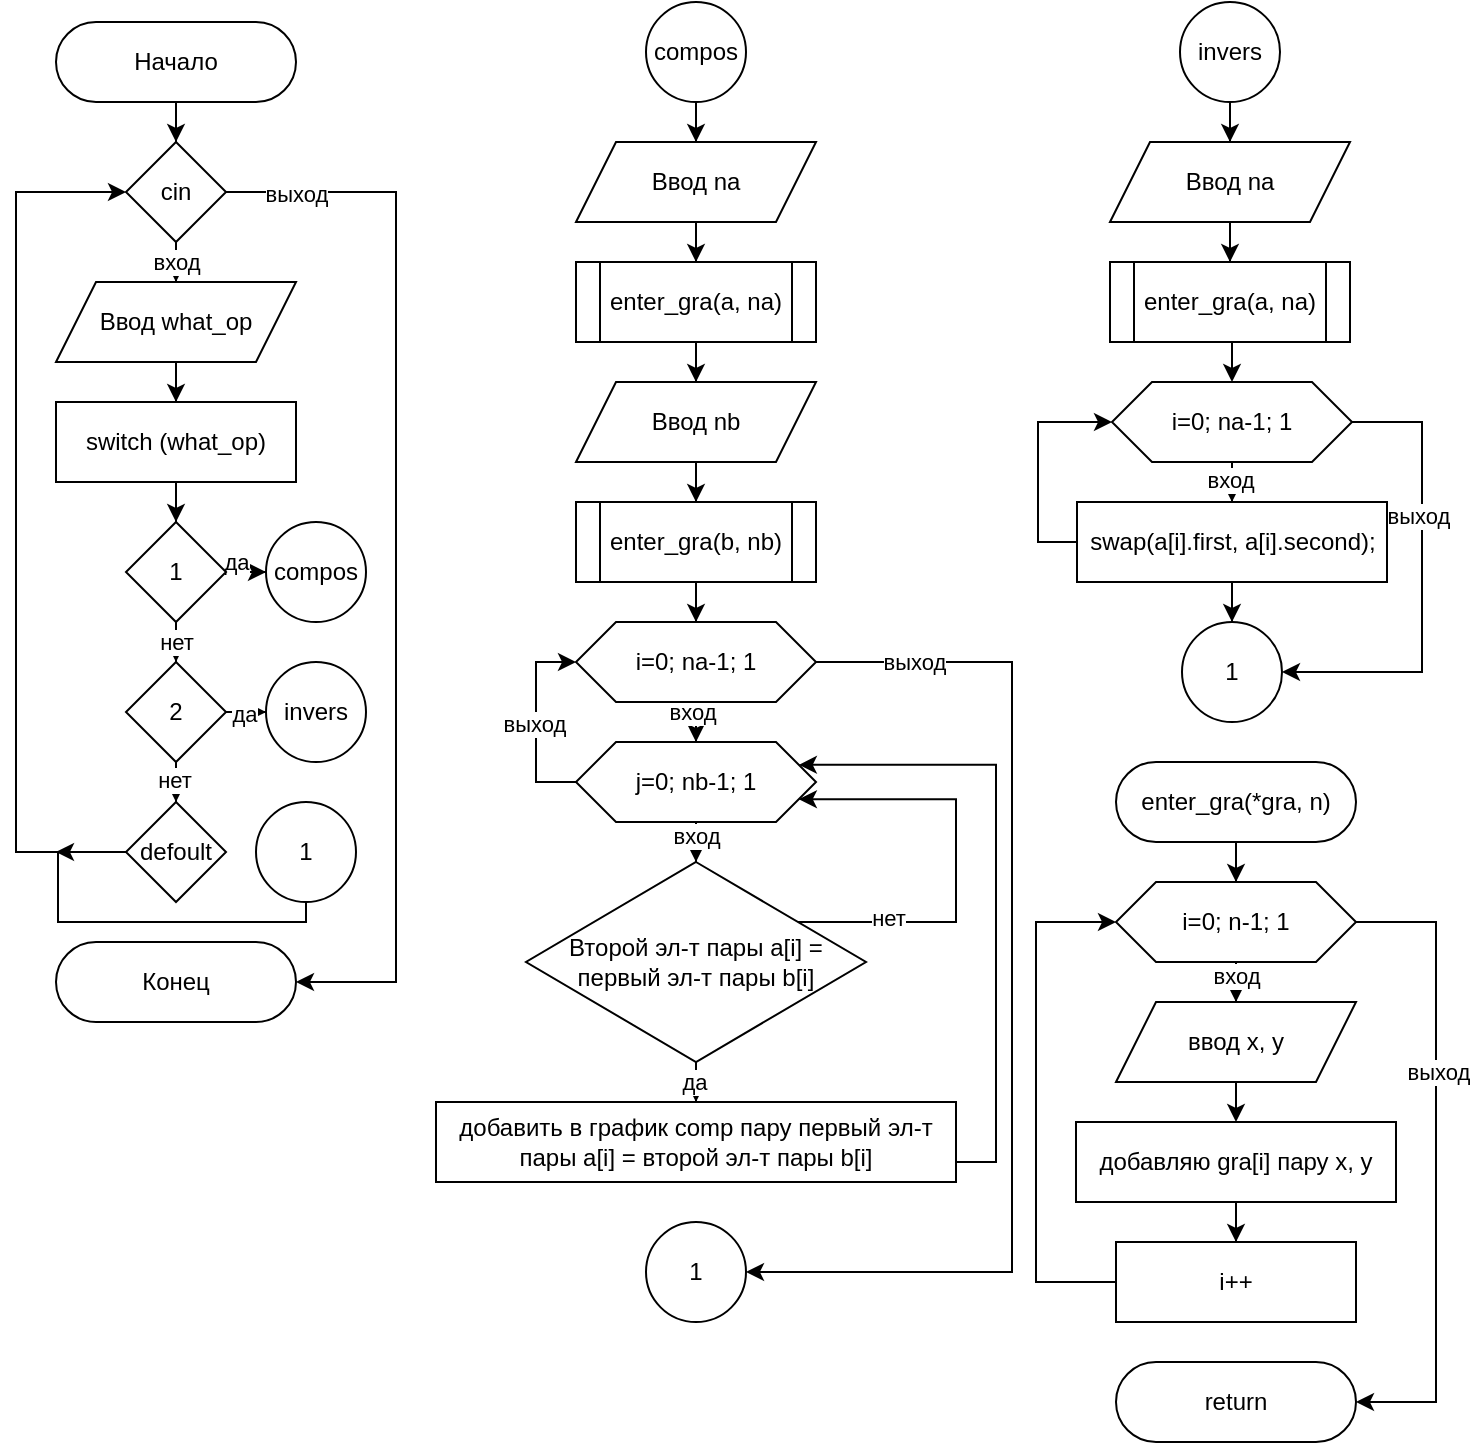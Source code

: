<mxfile version="24.8.3">
  <diagram id="C5RBs43oDa-KdzZeNtuy" name="Page-1">
    <mxGraphModel dx="1076" dy="597" grid="0" gridSize="10" guides="1" tooltips="1" connect="1" arrows="1" fold="1" page="0" pageScale="1" pageWidth="827" pageHeight="1169" math="0" shadow="0">
      <root>
        <mxCell id="WIyWlLk6GJQsqaUBKTNV-0" />
        <mxCell id="WIyWlLk6GJQsqaUBKTNV-1" parent="WIyWlLk6GJQsqaUBKTNV-0" />
        <mxCell id="LJI07mUxKh7Q_xS4_0Vs-19" style="edgeStyle=orthogonalEdgeStyle;rounded=0;orthogonalLoop=1;jettySize=auto;html=1;labelBackgroundColor=none;fontColor=default;" parent="WIyWlLk6GJQsqaUBKTNV-1" source="LJI07mUxKh7Q_xS4_0Vs-1" target="LJI07mUxKh7Q_xS4_0Vs-18" edge="1">
          <mxGeometry relative="1" as="geometry" />
        </mxCell>
        <mxCell id="LJI07mUxKh7Q_xS4_0Vs-1" value="Ввод what_op" style="shape=parallelogram;perimeter=parallelogramPerimeter;whiteSpace=wrap;html=1;fixedSize=1;rounded=0;labelBackgroundColor=none;" parent="WIyWlLk6GJQsqaUBKTNV-1" vertex="1">
          <mxGeometry x="70" y="170" width="120" height="40" as="geometry" />
        </mxCell>
        <mxCell id="LJI07mUxKh7Q_xS4_0Vs-23" style="edgeStyle=orthogonalEdgeStyle;rounded=0;orthogonalLoop=1;jettySize=auto;html=1;labelBackgroundColor=none;fontColor=default;" parent="WIyWlLk6GJQsqaUBKTNV-1" source="LJI07mUxKh7Q_xS4_0Vs-18" target="LJI07mUxKh7Q_xS4_0Vs-20" edge="1">
          <mxGeometry relative="1" as="geometry" />
        </mxCell>
        <mxCell id="LJI07mUxKh7Q_xS4_0Vs-18" value="switch (what_op)" style="rounded=0;whiteSpace=wrap;html=1;labelBackgroundColor=none;" parent="WIyWlLk6GJQsqaUBKTNV-1" vertex="1">
          <mxGeometry x="70" y="230" width="120" height="40" as="geometry" />
        </mxCell>
        <mxCell id="LJI07mUxKh7Q_xS4_0Vs-24" style="edgeStyle=orthogonalEdgeStyle;rounded=0;orthogonalLoop=1;jettySize=auto;html=1;labelBackgroundColor=none;fontColor=default;" parent="WIyWlLk6GJQsqaUBKTNV-1" source="LJI07mUxKh7Q_xS4_0Vs-20" target="LJI07mUxKh7Q_xS4_0Vs-21" edge="1">
          <mxGeometry relative="1" as="geometry" />
        </mxCell>
        <mxCell id="5GCPhKmFYs46bc2yyRkM-18" value="нет" style="edgeLabel;html=1;align=center;verticalAlign=middle;resizable=0;points=[];" vertex="1" connectable="0" parent="LJI07mUxKh7Q_xS4_0Vs-24">
          <mxGeometry x="0.673" relative="1" as="geometry">
            <mxPoint as="offset" />
          </mxGeometry>
        </mxCell>
        <mxCell id="LJI07mUxKh7Q_xS4_0Vs-143" style="edgeStyle=orthogonalEdgeStyle;rounded=0;orthogonalLoop=1;jettySize=auto;html=1;entryX=0;entryY=0.5;entryDx=0;entryDy=0;labelBackgroundColor=none;fontColor=default;" parent="WIyWlLk6GJQsqaUBKTNV-1" source="LJI07mUxKh7Q_xS4_0Vs-20" target="LJI07mUxKh7Q_xS4_0Vs-142" edge="1">
          <mxGeometry relative="1" as="geometry" />
        </mxCell>
        <mxCell id="5GCPhKmFYs46bc2yyRkM-17" value="да" style="edgeLabel;html=1;align=center;verticalAlign=middle;resizable=0;points=[];" vertex="1" connectable="0" parent="LJI07mUxKh7Q_xS4_0Vs-143">
          <mxGeometry x="0.165" y="-5" relative="1" as="geometry">
            <mxPoint as="offset" />
          </mxGeometry>
        </mxCell>
        <mxCell id="LJI07mUxKh7Q_xS4_0Vs-20" value="1" style="rhombus;whiteSpace=wrap;html=1;rounded=0;labelBackgroundColor=none;" parent="WIyWlLk6GJQsqaUBKTNV-1" vertex="1">
          <mxGeometry x="105" y="290" width="50" height="50" as="geometry" />
        </mxCell>
        <mxCell id="LJI07mUxKh7Q_xS4_0Vs-26" style="edgeStyle=orthogonalEdgeStyle;rounded=0;orthogonalLoop=1;jettySize=auto;html=1;labelBackgroundColor=none;fontColor=default;" parent="WIyWlLk6GJQsqaUBKTNV-1" source="LJI07mUxKh7Q_xS4_0Vs-21" target="LJI07mUxKh7Q_xS4_0Vs-25" edge="1">
          <mxGeometry relative="1" as="geometry" />
        </mxCell>
        <mxCell id="5GCPhKmFYs46bc2yyRkM-19" value="нет" style="edgeLabel;html=1;align=center;verticalAlign=middle;resizable=0;points=[];" vertex="1" connectable="0" parent="LJI07mUxKh7Q_xS4_0Vs-26">
          <mxGeometry x="0.621" y="-1" relative="1" as="geometry">
            <mxPoint as="offset" />
          </mxGeometry>
        </mxCell>
        <mxCell id="LJI07mUxKh7Q_xS4_0Vs-146" style="edgeStyle=orthogonalEdgeStyle;rounded=0;orthogonalLoop=1;jettySize=auto;html=1;entryX=0;entryY=0.5;entryDx=0;entryDy=0;labelBackgroundColor=none;fontColor=default;" parent="WIyWlLk6GJQsqaUBKTNV-1" source="LJI07mUxKh7Q_xS4_0Vs-21" target="LJI07mUxKh7Q_xS4_0Vs-144" edge="1">
          <mxGeometry relative="1" as="geometry" />
        </mxCell>
        <mxCell id="5GCPhKmFYs46bc2yyRkM-20" value="да" style="edgeLabel;html=1;align=center;verticalAlign=middle;resizable=0;points=[];" vertex="1" connectable="0" parent="LJI07mUxKh7Q_xS4_0Vs-146">
          <mxGeometry x="0.625" y="-1" relative="1" as="geometry">
            <mxPoint as="offset" />
          </mxGeometry>
        </mxCell>
        <mxCell id="LJI07mUxKh7Q_xS4_0Vs-21" value="2" style="rhombus;whiteSpace=wrap;html=1;rounded=0;labelBackgroundColor=none;" parent="WIyWlLk6GJQsqaUBKTNV-1" vertex="1">
          <mxGeometry x="105" y="360" width="50" height="50" as="geometry" />
        </mxCell>
        <mxCell id="LJI07mUxKh7Q_xS4_0Vs-27" style="edgeStyle=orthogonalEdgeStyle;rounded=0;orthogonalLoop=1;jettySize=auto;html=1;entryX=0;entryY=0.5;entryDx=0;entryDy=0;labelBackgroundColor=none;fontColor=default;" parent="WIyWlLk6GJQsqaUBKTNV-1" source="LJI07mUxKh7Q_xS4_0Vs-25" target="LJI07mUxKh7Q_xS4_0Vs-125" edge="1">
          <mxGeometry relative="1" as="geometry">
            <Array as="points">
              <mxPoint x="50" y="455" />
              <mxPoint x="50" y="125" />
            </Array>
          </mxGeometry>
        </mxCell>
        <mxCell id="LJI07mUxKh7Q_xS4_0Vs-25" value="defoult" style="rhombus;whiteSpace=wrap;html=1;rounded=0;labelBackgroundColor=none;" parent="WIyWlLk6GJQsqaUBKTNV-1" vertex="1">
          <mxGeometry x="105" y="430" width="50" height="50" as="geometry" />
        </mxCell>
        <mxCell id="5GCPhKmFYs46bc2yyRkM-5" style="edgeStyle=orthogonalEdgeStyle;rounded=0;orthogonalLoop=1;jettySize=auto;html=1;entryX=0.5;entryY=0;entryDx=0;entryDy=0;" edge="1" parent="WIyWlLk6GJQsqaUBKTNV-1" source="LJI07mUxKh7Q_xS4_0Vs-30" target="5GCPhKmFYs46bc2yyRkM-4">
          <mxGeometry relative="1" as="geometry" />
        </mxCell>
        <mxCell id="LJI07mUxKh7Q_xS4_0Vs-30" value="Ввод na" style="shape=parallelogram;perimeter=parallelogramPerimeter;whiteSpace=wrap;html=1;fixedSize=1;rounded=0;labelBackgroundColor=none;" parent="WIyWlLk6GJQsqaUBKTNV-1" vertex="1">
          <mxGeometry x="330" y="100" width="120" height="40" as="geometry" />
        </mxCell>
        <mxCell id="LJI07mUxKh7Q_xS4_0Vs-56" style="edgeStyle=orthogonalEdgeStyle;rounded=0;orthogonalLoop=1;jettySize=auto;html=1;exitX=0.5;exitY=1;exitDx=0;exitDy=0;entryX=0.5;entryY=0;entryDx=0;entryDy=0;labelBackgroundColor=none;fontColor=default;strokeColor=default;" parent="WIyWlLk6GJQsqaUBKTNV-1" source="LJI07mUxKh7Q_xS4_0Vs-48" target="LJI07mUxKh7Q_xS4_0Vs-49" edge="1">
          <mxGeometry relative="1" as="geometry" />
        </mxCell>
        <mxCell id="LJI07mUxKh7Q_xS4_0Vs-48" value="ввод x, y" style="shape=parallelogram;perimeter=parallelogramPerimeter;whiteSpace=wrap;html=1;fixedSize=1;rounded=0;labelBackgroundColor=none;strokeColor=default;" parent="WIyWlLk6GJQsqaUBKTNV-1" vertex="1">
          <mxGeometry x="600" y="530" width="120" height="40" as="geometry" />
        </mxCell>
        <mxCell id="LJI07mUxKh7Q_xS4_0Vs-57" style="edgeStyle=orthogonalEdgeStyle;rounded=0;orthogonalLoop=1;jettySize=auto;html=1;exitX=0.5;exitY=1;exitDx=0;exitDy=0;labelBackgroundColor=none;fontColor=default;strokeColor=default;" parent="WIyWlLk6GJQsqaUBKTNV-1" source="LJI07mUxKh7Q_xS4_0Vs-49" target="LJI07mUxKh7Q_xS4_0Vs-51" edge="1">
          <mxGeometry relative="1" as="geometry" />
        </mxCell>
        <mxCell id="LJI07mUxKh7Q_xS4_0Vs-49" value="добавляю gra[i] пару x, y" style="rounded=0;whiteSpace=wrap;html=1;labelBackgroundColor=none;strokeColor=default;" parent="WIyWlLk6GJQsqaUBKTNV-1" vertex="1">
          <mxGeometry x="580" y="590" width="160" height="40" as="geometry" />
        </mxCell>
        <mxCell id="LJI07mUxKh7Q_xS4_0Vs-94" style="edgeStyle=orthogonalEdgeStyle;rounded=0;orthogonalLoop=1;jettySize=auto;html=1;entryX=0;entryY=0.5;entryDx=0;entryDy=0;labelBackgroundColor=none;fontColor=default;strokeColor=default;" parent="WIyWlLk6GJQsqaUBKTNV-1" source="LJI07mUxKh7Q_xS4_0Vs-51" target="LJI07mUxKh7Q_xS4_0Vs-91" edge="1">
          <mxGeometry relative="1" as="geometry">
            <Array as="points">
              <mxPoint x="560" y="670" />
              <mxPoint x="560" y="490" />
            </Array>
          </mxGeometry>
        </mxCell>
        <mxCell id="LJI07mUxKh7Q_xS4_0Vs-51" value="i++" style="rounded=0;whiteSpace=wrap;html=1;labelBackgroundColor=none;strokeColor=default;" parent="WIyWlLk6GJQsqaUBKTNV-1" vertex="1">
          <mxGeometry x="600" y="650" width="120" height="40" as="geometry" />
        </mxCell>
        <mxCell id="LJI07mUxKh7Q_xS4_0Vs-93" style="edgeStyle=orthogonalEdgeStyle;rounded=0;orthogonalLoop=1;jettySize=auto;html=1;entryX=0.5;entryY=0;entryDx=0;entryDy=0;labelBackgroundColor=none;fontColor=default;strokeColor=default;" parent="WIyWlLk6GJQsqaUBKTNV-1" source="LJI07mUxKh7Q_xS4_0Vs-91" target="LJI07mUxKh7Q_xS4_0Vs-48" edge="1">
          <mxGeometry relative="1" as="geometry" />
        </mxCell>
        <mxCell id="5GCPhKmFYs46bc2yyRkM-29" value="вход" style="edgeLabel;html=1;align=center;verticalAlign=middle;resizable=0;points=[];" vertex="1" connectable="0" parent="LJI07mUxKh7Q_xS4_0Vs-93">
          <mxGeometry x="-0.791" relative="1" as="geometry">
            <mxPoint as="offset" />
          </mxGeometry>
        </mxCell>
        <mxCell id="5GCPhKmFYs46bc2yyRkM-3" style="edgeStyle=orthogonalEdgeStyle;rounded=0;orthogonalLoop=1;jettySize=auto;html=1;entryX=1;entryY=0.5;entryDx=0;entryDy=0;strokeColor=default;" edge="1" parent="WIyWlLk6GJQsqaUBKTNV-1" source="LJI07mUxKh7Q_xS4_0Vs-91" target="5GCPhKmFYs46bc2yyRkM-2">
          <mxGeometry relative="1" as="geometry">
            <Array as="points">
              <mxPoint x="760" y="490" />
              <mxPoint x="760" y="730" />
            </Array>
          </mxGeometry>
        </mxCell>
        <mxCell id="5GCPhKmFYs46bc2yyRkM-15" value="выход" style="edgeLabel;html=1;align=center;verticalAlign=middle;resizable=0;points=[];" vertex="1" connectable="0" parent="5GCPhKmFYs46bc2yyRkM-3">
          <mxGeometry x="-0.285" y="1" relative="1" as="geometry">
            <mxPoint as="offset" />
          </mxGeometry>
        </mxCell>
        <mxCell id="LJI07mUxKh7Q_xS4_0Vs-91" value="i=0; n-1; 1" style="shape=hexagon;perimeter=hexagonPerimeter2;whiteSpace=wrap;html=1;fixedSize=1;rounded=0;labelBackgroundColor=none;strokeColor=default;" parent="WIyWlLk6GJQsqaUBKTNV-1" vertex="1">
          <mxGeometry x="600" y="470" width="120" height="40" as="geometry" />
        </mxCell>
        <mxCell id="LJI07mUxKh7Q_xS4_0Vs-101" style="edgeStyle=orthogonalEdgeStyle;rounded=0;orthogonalLoop=1;jettySize=auto;html=1;entryX=0.5;entryY=0;entryDx=0;entryDy=0;labelBackgroundColor=none;fontColor=default;" parent="WIyWlLk6GJQsqaUBKTNV-1" source="LJI07mUxKh7Q_xS4_0Vs-97" target="LJI07mUxKh7Q_xS4_0Vs-100" edge="1">
          <mxGeometry relative="1" as="geometry" />
        </mxCell>
        <mxCell id="5GCPhKmFYs46bc2yyRkM-22" value="вход" style="edgeLabel;html=1;align=center;verticalAlign=middle;resizable=0;points=[];" vertex="1" connectable="0" parent="LJI07mUxKh7Q_xS4_0Vs-101">
          <mxGeometry x="0.488" y="-2" relative="1" as="geometry">
            <mxPoint as="offset" />
          </mxGeometry>
        </mxCell>
        <mxCell id="5GCPhKmFYs46bc2yyRkM-27" style="edgeStyle=orthogonalEdgeStyle;rounded=0;orthogonalLoop=1;jettySize=auto;html=1;" edge="1" parent="WIyWlLk6GJQsqaUBKTNV-1" source="LJI07mUxKh7Q_xS4_0Vs-97" target="nSjg71wjYDWN-kFWa40a-53">
          <mxGeometry relative="1" as="geometry">
            <Array as="points">
              <mxPoint x="548" y="360" />
              <mxPoint x="548" y="665" />
            </Array>
          </mxGeometry>
        </mxCell>
        <mxCell id="5GCPhKmFYs46bc2yyRkM-28" value="выход" style="edgeLabel;html=1;align=center;verticalAlign=middle;resizable=0;points=[];" vertex="1" connectable="0" parent="5GCPhKmFYs46bc2yyRkM-27">
          <mxGeometry x="-0.817" relative="1" as="geometry">
            <mxPoint as="offset" />
          </mxGeometry>
        </mxCell>
        <mxCell id="LJI07mUxKh7Q_xS4_0Vs-97" value="i=0; na-1; 1" style="shape=hexagon;perimeter=hexagonPerimeter2;whiteSpace=wrap;html=1;fixedSize=1;rounded=0;labelBackgroundColor=none;" parent="WIyWlLk6GJQsqaUBKTNV-1" vertex="1">
          <mxGeometry x="330" y="340" width="120" height="40" as="geometry" />
        </mxCell>
        <mxCell id="LJI07mUxKh7Q_xS4_0Vs-104" style="edgeStyle=orthogonalEdgeStyle;rounded=0;orthogonalLoop=1;jettySize=auto;html=1;entryX=0.5;entryY=0;entryDx=0;entryDy=0;labelBackgroundColor=none;fontColor=default;" parent="WIyWlLk6GJQsqaUBKTNV-1" source="LJI07mUxKh7Q_xS4_0Vs-100" target="LJI07mUxKh7Q_xS4_0Vs-103" edge="1">
          <mxGeometry relative="1" as="geometry" />
        </mxCell>
        <mxCell id="5GCPhKmFYs46bc2yyRkM-23" value="вход" style="edgeLabel;html=1;align=center;verticalAlign=middle;resizable=0;points=[];" vertex="1" connectable="0" parent="LJI07mUxKh7Q_xS4_0Vs-104">
          <mxGeometry x="0.57" relative="1" as="geometry">
            <mxPoint as="offset" />
          </mxGeometry>
        </mxCell>
        <mxCell id="LJI07mUxKh7Q_xS4_0Vs-118" style="edgeStyle=orthogonalEdgeStyle;rounded=0;orthogonalLoop=1;jettySize=auto;html=1;exitX=0;exitY=0.5;exitDx=0;exitDy=0;entryX=0;entryY=0.5;entryDx=0;entryDy=0;labelBackgroundColor=none;fontColor=default;" parent="WIyWlLk6GJQsqaUBKTNV-1" source="LJI07mUxKh7Q_xS4_0Vs-100" target="LJI07mUxKh7Q_xS4_0Vs-97" edge="1">
          <mxGeometry relative="1" as="geometry" />
        </mxCell>
        <mxCell id="5GCPhKmFYs46bc2yyRkM-21" value="выход" style="edgeLabel;html=1;align=center;verticalAlign=middle;resizable=0;points=[];" vertex="1" connectable="0" parent="LJI07mUxKh7Q_xS4_0Vs-118">
          <mxGeometry x="-0.02" y="1" relative="1" as="geometry">
            <mxPoint as="offset" />
          </mxGeometry>
        </mxCell>
        <mxCell id="LJI07mUxKh7Q_xS4_0Vs-100" value="j=0; nb-1; 1" style="shape=hexagon;perimeter=hexagonPerimeter2;whiteSpace=wrap;html=1;fixedSize=1;rounded=0;labelBackgroundColor=none;" parent="WIyWlLk6GJQsqaUBKTNV-1" vertex="1">
          <mxGeometry x="330" y="400" width="120" height="40" as="geometry" />
        </mxCell>
        <mxCell id="LJI07mUxKh7Q_xS4_0Vs-107" style="edgeStyle=orthogonalEdgeStyle;rounded=0;orthogonalLoop=1;jettySize=auto;html=1;entryX=0.5;entryY=0;entryDx=0;entryDy=0;labelBackgroundColor=none;fontColor=default;" parent="WIyWlLk6GJQsqaUBKTNV-1" source="LJI07mUxKh7Q_xS4_0Vs-103" target="LJI07mUxKh7Q_xS4_0Vs-106" edge="1">
          <mxGeometry relative="1" as="geometry" />
        </mxCell>
        <mxCell id="5GCPhKmFYs46bc2yyRkM-25" value="да" style="edgeLabel;html=1;align=center;verticalAlign=middle;resizable=0;points=[];" vertex="1" connectable="0" parent="LJI07mUxKh7Q_xS4_0Vs-107">
          <mxGeometry x="0.665" y="-1" relative="1" as="geometry">
            <mxPoint as="offset" />
          </mxGeometry>
        </mxCell>
        <mxCell id="LJI07mUxKh7Q_xS4_0Vs-117" style="edgeStyle=orthogonalEdgeStyle;rounded=0;orthogonalLoop=1;jettySize=auto;html=1;entryX=1;entryY=0.75;entryDx=0;entryDy=0;labelBackgroundColor=none;fontColor=default;" parent="WIyWlLk6GJQsqaUBKTNV-1" source="LJI07mUxKh7Q_xS4_0Vs-103" target="LJI07mUxKh7Q_xS4_0Vs-100" edge="1">
          <mxGeometry relative="1" as="geometry">
            <Array as="points">
              <mxPoint x="520" y="490" />
              <mxPoint x="520" y="429" />
            </Array>
          </mxGeometry>
        </mxCell>
        <mxCell id="5GCPhKmFYs46bc2yyRkM-24" value="нет" style="edgeLabel;html=1;align=center;verticalAlign=middle;resizable=0;points=[];" vertex="1" connectable="0" parent="LJI07mUxKh7Q_xS4_0Vs-117">
          <mxGeometry x="-0.59" y="2" relative="1" as="geometry">
            <mxPoint as="offset" />
          </mxGeometry>
        </mxCell>
        <mxCell id="LJI07mUxKh7Q_xS4_0Vs-103" value="Второй эл-т пары&amp;nbsp;&lt;span style=&quot;background-color: initial;&quot;&gt;a[i] = первый эл-т пары b[i]&lt;/span&gt;" style="rhombus;whiteSpace=wrap;html=1;rounded=0;labelBackgroundColor=none;" parent="WIyWlLk6GJQsqaUBKTNV-1" vertex="1">
          <mxGeometry x="305" y="460" width="170" height="100" as="geometry" />
        </mxCell>
        <mxCell id="LJI07mUxKh7Q_xS4_0Vs-105" style="edgeStyle=orthogonalEdgeStyle;rounded=0;orthogonalLoop=1;jettySize=auto;html=1;exitX=0.5;exitY=1;exitDx=0;exitDy=0;labelBackgroundColor=none;fontColor=default;" parent="WIyWlLk6GJQsqaUBKTNV-1" source="LJI07mUxKh7Q_xS4_0Vs-103" target="LJI07mUxKh7Q_xS4_0Vs-103" edge="1">
          <mxGeometry relative="1" as="geometry" />
        </mxCell>
        <mxCell id="LJI07mUxKh7Q_xS4_0Vs-116" style="edgeStyle=orthogonalEdgeStyle;rounded=0;orthogonalLoop=1;jettySize=auto;html=1;entryX=1;entryY=0.25;entryDx=0;entryDy=0;labelBackgroundColor=none;fontColor=default;" parent="WIyWlLk6GJQsqaUBKTNV-1" source="LJI07mUxKh7Q_xS4_0Vs-106" target="LJI07mUxKh7Q_xS4_0Vs-100" edge="1">
          <mxGeometry relative="1" as="geometry">
            <mxPoint x="560" y="400" as="targetPoint" />
            <Array as="points">
              <mxPoint x="540" y="610" />
              <mxPoint x="540" y="411" />
            </Array>
          </mxGeometry>
        </mxCell>
        <mxCell id="LJI07mUxKh7Q_xS4_0Vs-106" value="добавить в график comp пару первый эл-т пары a[i] = второй эл-т пары b[i]" style="rounded=0;whiteSpace=wrap;html=1;labelBackgroundColor=none;" parent="WIyWlLk6GJQsqaUBKTNV-1" vertex="1">
          <mxGeometry x="260" y="580" width="260" height="40" as="geometry" />
        </mxCell>
        <mxCell id="LJI07mUxKh7Q_xS4_0Vs-127" style="edgeStyle=orthogonalEdgeStyle;rounded=0;orthogonalLoop=1;jettySize=auto;html=1;entryX=0.5;entryY=0;entryDx=0;entryDy=0;labelBackgroundColor=none;fontColor=default;" parent="WIyWlLk6GJQsqaUBKTNV-1" source="LJI07mUxKh7Q_xS4_0Vs-125" target="LJI07mUxKh7Q_xS4_0Vs-1" edge="1">
          <mxGeometry relative="1" as="geometry" />
        </mxCell>
        <mxCell id="5GCPhKmFYs46bc2yyRkM-32" value="вход" style="edgeLabel;html=1;align=center;verticalAlign=middle;resizable=0;points=[];" vertex="1" connectable="0" parent="LJI07mUxKh7Q_xS4_0Vs-127">
          <mxGeometry x="0.648" relative="1" as="geometry">
            <mxPoint as="offset" />
          </mxGeometry>
        </mxCell>
        <mxCell id="nSjg71wjYDWN-kFWa40a-122" style="edgeStyle=orthogonalEdgeStyle;rounded=0;orthogonalLoop=1;jettySize=auto;html=1;entryX=1;entryY=0.5;entryDx=0;entryDy=0;" parent="WIyWlLk6GJQsqaUBKTNV-1" source="LJI07mUxKh7Q_xS4_0Vs-125" target="nSjg71wjYDWN-kFWa40a-121" edge="1">
          <mxGeometry relative="1" as="geometry">
            <Array as="points">
              <mxPoint x="240" y="125" />
              <mxPoint x="240" y="520" />
            </Array>
          </mxGeometry>
        </mxCell>
        <mxCell id="5GCPhKmFYs46bc2yyRkM-31" value="выход" style="edgeLabel;html=1;align=center;verticalAlign=middle;resizable=0;points=[];" vertex="1" connectable="0" parent="nSjg71wjYDWN-kFWa40a-122">
          <mxGeometry x="-0.868" y="-1" relative="1" as="geometry">
            <mxPoint as="offset" />
          </mxGeometry>
        </mxCell>
        <mxCell id="LJI07mUxKh7Q_xS4_0Vs-125" value="cin" style="rhombus;whiteSpace=wrap;html=1;rounded=0;labelBackgroundColor=none;" parent="WIyWlLk6GJQsqaUBKTNV-1" vertex="1">
          <mxGeometry x="105" y="100" width="50" height="50" as="geometry" />
        </mxCell>
        <mxCell id="LJI07mUxKh7Q_xS4_0Vs-141" style="edgeStyle=orthogonalEdgeStyle;rounded=0;orthogonalLoop=1;jettySize=auto;html=1;entryX=0.5;entryY=0;entryDx=0;entryDy=0;labelBackgroundColor=none;fontColor=default;" parent="WIyWlLk6GJQsqaUBKTNV-1" source="LJI07mUxKh7Q_xS4_0Vs-140" target="LJI07mUxKh7Q_xS4_0Vs-30" edge="1">
          <mxGeometry relative="1" as="geometry" />
        </mxCell>
        <mxCell id="LJI07mUxKh7Q_xS4_0Vs-140" value="compos" style="ellipse;whiteSpace=wrap;html=1;aspect=fixed;rounded=0;labelBackgroundColor=none;" parent="WIyWlLk6GJQsqaUBKTNV-1" vertex="1">
          <mxGeometry x="365" y="30" width="50" height="50" as="geometry" />
        </mxCell>
        <mxCell id="LJI07mUxKh7Q_xS4_0Vs-142" value="compos" style="ellipse;whiteSpace=wrap;html=1;aspect=fixed;rounded=0;labelBackgroundColor=none;" parent="WIyWlLk6GJQsqaUBKTNV-1" vertex="1">
          <mxGeometry x="175" y="290" width="50" height="50" as="geometry" />
        </mxCell>
        <mxCell id="LJI07mUxKh7Q_xS4_0Vs-144" value="invers" style="ellipse;whiteSpace=wrap;html=1;aspect=fixed;rounded=0;labelBackgroundColor=none;" parent="WIyWlLk6GJQsqaUBKTNV-1" vertex="1">
          <mxGeometry x="175" y="360" width="50" height="50" as="geometry" />
        </mxCell>
        <mxCell id="LJI07mUxKh7Q_xS4_0Vs-152" style="edgeStyle=orthogonalEdgeStyle;rounded=0;orthogonalLoop=1;jettySize=auto;html=1;entryX=0.5;entryY=0;entryDx=0;entryDy=0;labelBackgroundColor=none;fontColor=default;" parent="WIyWlLk6GJQsqaUBKTNV-1" source="LJI07mUxKh7Q_xS4_0Vs-149" target="LJI07mUxKh7Q_xS4_0Vs-150" edge="1">
          <mxGeometry relative="1" as="geometry" />
        </mxCell>
        <mxCell id="LJI07mUxKh7Q_xS4_0Vs-149" value="invers" style="ellipse;whiteSpace=wrap;html=1;aspect=fixed;rounded=0;labelBackgroundColor=none;" parent="WIyWlLk6GJQsqaUBKTNV-1" vertex="1">
          <mxGeometry x="632" y="30" width="50" height="50" as="geometry" />
        </mxCell>
        <mxCell id="5GCPhKmFYs46bc2yyRkM-12" style="edgeStyle=orthogonalEdgeStyle;rounded=0;orthogonalLoop=1;jettySize=auto;html=1;entryX=0.5;entryY=0;entryDx=0;entryDy=0;" edge="1" parent="WIyWlLk6GJQsqaUBKTNV-1" source="LJI07mUxKh7Q_xS4_0Vs-150" target="5GCPhKmFYs46bc2yyRkM-11">
          <mxGeometry relative="1" as="geometry" />
        </mxCell>
        <mxCell id="LJI07mUxKh7Q_xS4_0Vs-150" value="Ввод na" style="shape=parallelogram;perimeter=parallelogramPerimeter;whiteSpace=wrap;html=1;fixedSize=1;rounded=0;labelBackgroundColor=none;" parent="WIyWlLk6GJQsqaUBKTNV-1" vertex="1">
          <mxGeometry x="597" y="100" width="120" height="40" as="geometry" />
        </mxCell>
        <mxCell id="nSjg71wjYDWN-kFWa40a-53" value="1" style="ellipse;whiteSpace=wrap;html=1;aspect=fixed;rounded=0;labelBackgroundColor=none;" parent="WIyWlLk6GJQsqaUBKTNV-1" vertex="1">
          <mxGeometry x="365" y="640" width="50" height="50" as="geometry" />
        </mxCell>
        <mxCell id="nSjg71wjYDWN-kFWa40a-108" style="edgeStyle=orthogonalEdgeStyle;rounded=0;orthogonalLoop=1;jettySize=auto;html=1;" parent="WIyWlLk6GJQsqaUBKTNV-1" source="nSjg71wjYDWN-kFWa40a-106" edge="1">
          <mxGeometry relative="1" as="geometry">
            <mxPoint x="70" y="455" as="targetPoint" />
            <Array as="points">
              <mxPoint x="195" y="490" />
              <mxPoint x="71" y="490" />
              <mxPoint x="71" y="455" />
            </Array>
          </mxGeometry>
        </mxCell>
        <mxCell id="nSjg71wjYDWN-kFWa40a-106" value="1" style="ellipse;whiteSpace=wrap;html=1;aspect=fixed;rounded=0;labelBackgroundColor=none;" parent="WIyWlLk6GJQsqaUBKTNV-1" vertex="1">
          <mxGeometry x="170" y="430" width="50" height="50" as="geometry" />
        </mxCell>
        <mxCell id="nSjg71wjYDWN-kFWa40a-112" style="edgeStyle=orthogonalEdgeStyle;rounded=0;orthogonalLoop=1;jettySize=auto;html=1;entryX=0.5;entryY=0;entryDx=0;entryDy=0;" parent="WIyWlLk6GJQsqaUBKTNV-1" source="nSjg71wjYDWN-kFWa40a-109" target="nSjg71wjYDWN-kFWa40a-111" edge="1">
          <mxGeometry relative="1" as="geometry" />
        </mxCell>
        <mxCell id="5GCPhKmFYs46bc2yyRkM-30" value="вход" style="edgeLabel;html=1;align=center;verticalAlign=middle;resizable=0;points=[];" vertex="1" connectable="0" parent="nSjg71wjYDWN-kFWa40a-112">
          <mxGeometry x="0.034" y="1" relative="1" as="geometry">
            <mxPoint as="offset" />
          </mxGeometry>
        </mxCell>
        <mxCell id="nSjg71wjYDWN-kFWa40a-118" style="edgeStyle=orthogonalEdgeStyle;rounded=0;orthogonalLoop=1;jettySize=auto;html=1;entryX=1;entryY=0.5;entryDx=0;entryDy=0;" parent="WIyWlLk6GJQsqaUBKTNV-1" source="nSjg71wjYDWN-kFWa40a-109" target="nSjg71wjYDWN-kFWa40a-116" edge="1">
          <mxGeometry relative="1" as="geometry">
            <Array as="points">
              <mxPoint x="753" y="240" />
              <mxPoint x="753" y="365" />
            </Array>
          </mxGeometry>
        </mxCell>
        <mxCell id="5GCPhKmFYs46bc2yyRkM-16" value="выход" style="edgeLabel;html=1;align=center;verticalAlign=middle;resizable=0;points=[];" vertex="1" connectable="0" parent="nSjg71wjYDWN-kFWa40a-118">
          <mxGeometry x="-0.288" y="-2" relative="1" as="geometry">
            <mxPoint as="offset" />
          </mxGeometry>
        </mxCell>
        <mxCell id="nSjg71wjYDWN-kFWa40a-109" value="i=0; na-1; 1" style="shape=hexagon;perimeter=hexagonPerimeter2;whiteSpace=wrap;html=1;fixedSize=1;rounded=0;labelBackgroundColor=none;" parent="WIyWlLk6GJQsqaUBKTNV-1" vertex="1">
          <mxGeometry x="598" y="220" width="120" height="40" as="geometry" />
        </mxCell>
        <mxCell id="nSjg71wjYDWN-kFWa40a-114" style="edgeStyle=orthogonalEdgeStyle;rounded=0;orthogonalLoop=1;jettySize=auto;html=1;entryX=0;entryY=0.5;entryDx=0;entryDy=0;" parent="WIyWlLk6GJQsqaUBKTNV-1" source="nSjg71wjYDWN-kFWa40a-111" target="nSjg71wjYDWN-kFWa40a-109" edge="1">
          <mxGeometry relative="1" as="geometry">
            <Array as="points">
              <mxPoint x="561" y="300" />
              <mxPoint x="561" y="240" />
            </Array>
          </mxGeometry>
        </mxCell>
        <mxCell id="nSjg71wjYDWN-kFWa40a-117" style="edgeStyle=orthogonalEdgeStyle;rounded=0;orthogonalLoop=1;jettySize=auto;html=1;entryX=0.5;entryY=0;entryDx=0;entryDy=0;" parent="WIyWlLk6GJQsqaUBKTNV-1" source="nSjg71wjYDWN-kFWa40a-111" target="nSjg71wjYDWN-kFWa40a-116" edge="1">
          <mxGeometry relative="1" as="geometry" />
        </mxCell>
        <mxCell id="nSjg71wjYDWN-kFWa40a-111" value="swap(a[i].first, a[i].second);" style="rounded=0;whiteSpace=wrap;html=1;labelBackgroundColor=none;" parent="WIyWlLk6GJQsqaUBKTNV-1" vertex="1">
          <mxGeometry x="580.5" y="280" width="155" height="40" as="geometry" />
        </mxCell>
        <mxCell id="nSjg71wjYDWN-kFWa40a-116" value="1" style="ellipse;whiteSpace=wrap;html=1;aspect=fixed;rounded=0;labelBackgroundColor=none;" parent="WIyWlLk6GJQsqaUBKTNV-1" vertex="1">
          <mxGeometry x="633" y="340" width="50" height="50" as="geometry" />
        </mxCell>
        <mxCell id="nSjg71wjYDWN-kFWa40a-120" style="edgeStyle=orthogonalEdgeStyle;rounded=0;orthogonalLoop=1;jettySize=auto;html=1;entryX=0.5;entryY=0;entryDx=0;entryDy=0;" parent="WIyWlLk6GJQsqaUBKTNV-1" source="nSjg71wjYDWN-kFWa40a-119" target="LJI07mUxKh7Q_xS4_0Vs-125" edge="1">
          <mxGeometry relative="1" as="geometry" />
        </mxCell>
        <mxCell id="nSjg71wjYDWN-kFWa40a-119" value="Начало" style="rounded=1;whiteSpace=wrap;html=1;arcSize=50;" parent="WIyWlLk6GJQsqaUBKTNV-1" vertex="1">
          <mxGeometry x="70" y="40" width="120" height="40" as="geometry" />
        </mxCell>
        <mxCell id="nSjg71wjYDWN-kFWa40a-121" value="Конец" style="rounded=1;whiteSpace=wrap;html=1;arcSize=50;" parent="WIyWlLk6GJQsqaUBKTNV-1" vertex="1">
          <mxGeometry x="70" y="500" width="120" height="40" as="geometry" />
        </mxCell>
        <mxCell id="5GCPhKmFYs46bc2yyRkM-1" style="edgeStyle=orthogonalEdgeStyle;rounded=0;orthogonalLoop=1;jettySize=auto;html=1;strokeColor=default;" edge="1" parent="WIyWlLk6GJQsqaUBKTNV-1" source="5GCPhKmFYs46bc2yyRkM-0" target="LJI07mUxKh7Q_xS4_0Vs-91">
          <mxGeometry relative="1" as="geometry" />
        </mxCell>
        <mxCell id="5GCPhKmFYs46bc2yyRkM-0" value="enter_gra(*gra, n)" style="rounded=1;whiteSpace=wrap;html=1;arcSize=50;strokeColor=default;" vertex="1" parent="WIyWlLk6GJQsqaUBKTNV-1">
          <mxGeometry x="600" y="410" width="120" height="40" as="geometry" />
        </mxCell>
        <mxCell id="5GCPhKmFYs46bc2yyRkM-2" value="return" style="rounded=1;whiteSpace=wrap;html=1;arcSize=50;strokeColor=default;" vertex="1" parent="WIyWlLk6GJQsqaUBKTNV-1">
          <mxGeometry x="600" y="710" width="120" height="40" as="geometry" />
        </mxCell>
        <mxCell id="5GCPhKmFYs46bc2yyRkM-9" style="edgeStyle=orthogonalEdgeStyle;rounded=0;orthogonalLoop=1;jettySize=auto;html=1;" edge="1" parent="WIyWlLk6GJQsqaUBKTNV-1" source="5GCPhKmFYs46bc2yyRkM-4" target="5GCPhKmFYs46bc2yyRkM-7">
          <mxGeometry relative="1" as="geometry" />
        </mxCell>
        <mxCell id="5GCPhKmFYs46bc2yyRkM-4" value="enter_gra(a, na)" style="shape=process;whiteSpace=wrap;html=1;backgroundOutline=1;" vertex="1" parent="WIyWlLk6GJQsqaUBKTNV-1">
          <mxGeometry x="330" y="160" width="120" height="40" as="geometry" />
        </mxCell>
        <mxCell id="5GCPhKmFYs46bc2yyRkM-6" style="edgeStyle=orthogonalEdgeStyle;rounded=0;orthogonalLoop=1;jettySize=auto;html=1;entryX=0.5;entryY=0;entryDx=0;entryDy=0;" edge="1" source="5GCPhKmFYs46bc2yyRkM-7" target="5GCPhKmFYs46bc2yyRkM-8" parent="WIyWlLk6GJQsqaUBKTNV-1">
          <mxGeometry relative="1" as="geometry" />
        </mxCell>
        <mxCell id="5GCPhKmFYs46bc2yyRkM-7" value="Ввод nb" style="shape=parallelogram;perimeter=parallelogramPerimeter;whiteSpace=wrap;html=1;fixedSize=1;rounded=0;labelBackgroundColor=none;" vertex="1" parent="WIyWlLk6GJQsqaUBKTNV-1">
          <mxGeometry x="330" y="220" width="120" height="40" as="geometry" />
        </mxCell>
        <mxCell id="5GCPhKmFYs46bc2yyRkM-10" style="edgeStyle=orthogonalEdgeStyle;rounded=0;orthogonalLoop=1;jettySize=auto;html=1;" edge="1" parent="WIyWlLk6GJQsqaUBKTNV-1" source="5GCPhKmFYs46bc2yyRkM-8" target="LJI07mUxKh7Q_xS4_0Vs-97">
          <mxGeometry relative="1" as="geometry" />
        </mxCell>
        <mxCell id="5GCPhKmFYs46bc2yyRkM-8" value="enter_gra(b, nb)" style="shape=process;whiteSpace=wrap;html=1;backgroundOutline=1;" vertex="1" parent="WIyWlLk6GJQsqaUBKTNV-1">
          <mxGeometry x="330" y="280" width="120" height="40" as="geometry" />
        </mxCell>
        <mxCell id="5GCPhKmFYs46bc2yyRkM-14" style="edgeStyle=orthogonalEdgeStyle;rounded=0;orthogonalLoop=1;jettySize=auto;html=1;entryX=0.5;entryY=0;entryDx=0;entryDy=0;" edge="1" parent="WIyWlLk6GJQsqaUBKTNV-1" source="5GCPhKmFYs46bc2yyRkM-11" target="nSjg71wjYDWN-kFWa40a-109">
          <mxGeometry relative="1" as="geometry">
            <Array as="points">
              <mxPoint x="660" y="200" />
              <mxPoint x="660" y="200" />
            </Array>
          </mxGeometry>
        </mxCell>
        <mxCell id="5GCPhKmFYs46bc2yyRkM-11" value="enter_gra(a, na)" style="shape=process;whiteSpace=wrap;html=1;backgroundOutline=1;" vertex="1" parent="WIyWlLk6GJQsqaUBKTNV-1">
          <mxGeometry x="597" y="160" width="120" height="40" as="geometry" />
        </mxCell>
      </root>
    </mxGraphModel>
  </diagram>
</mxfile>
